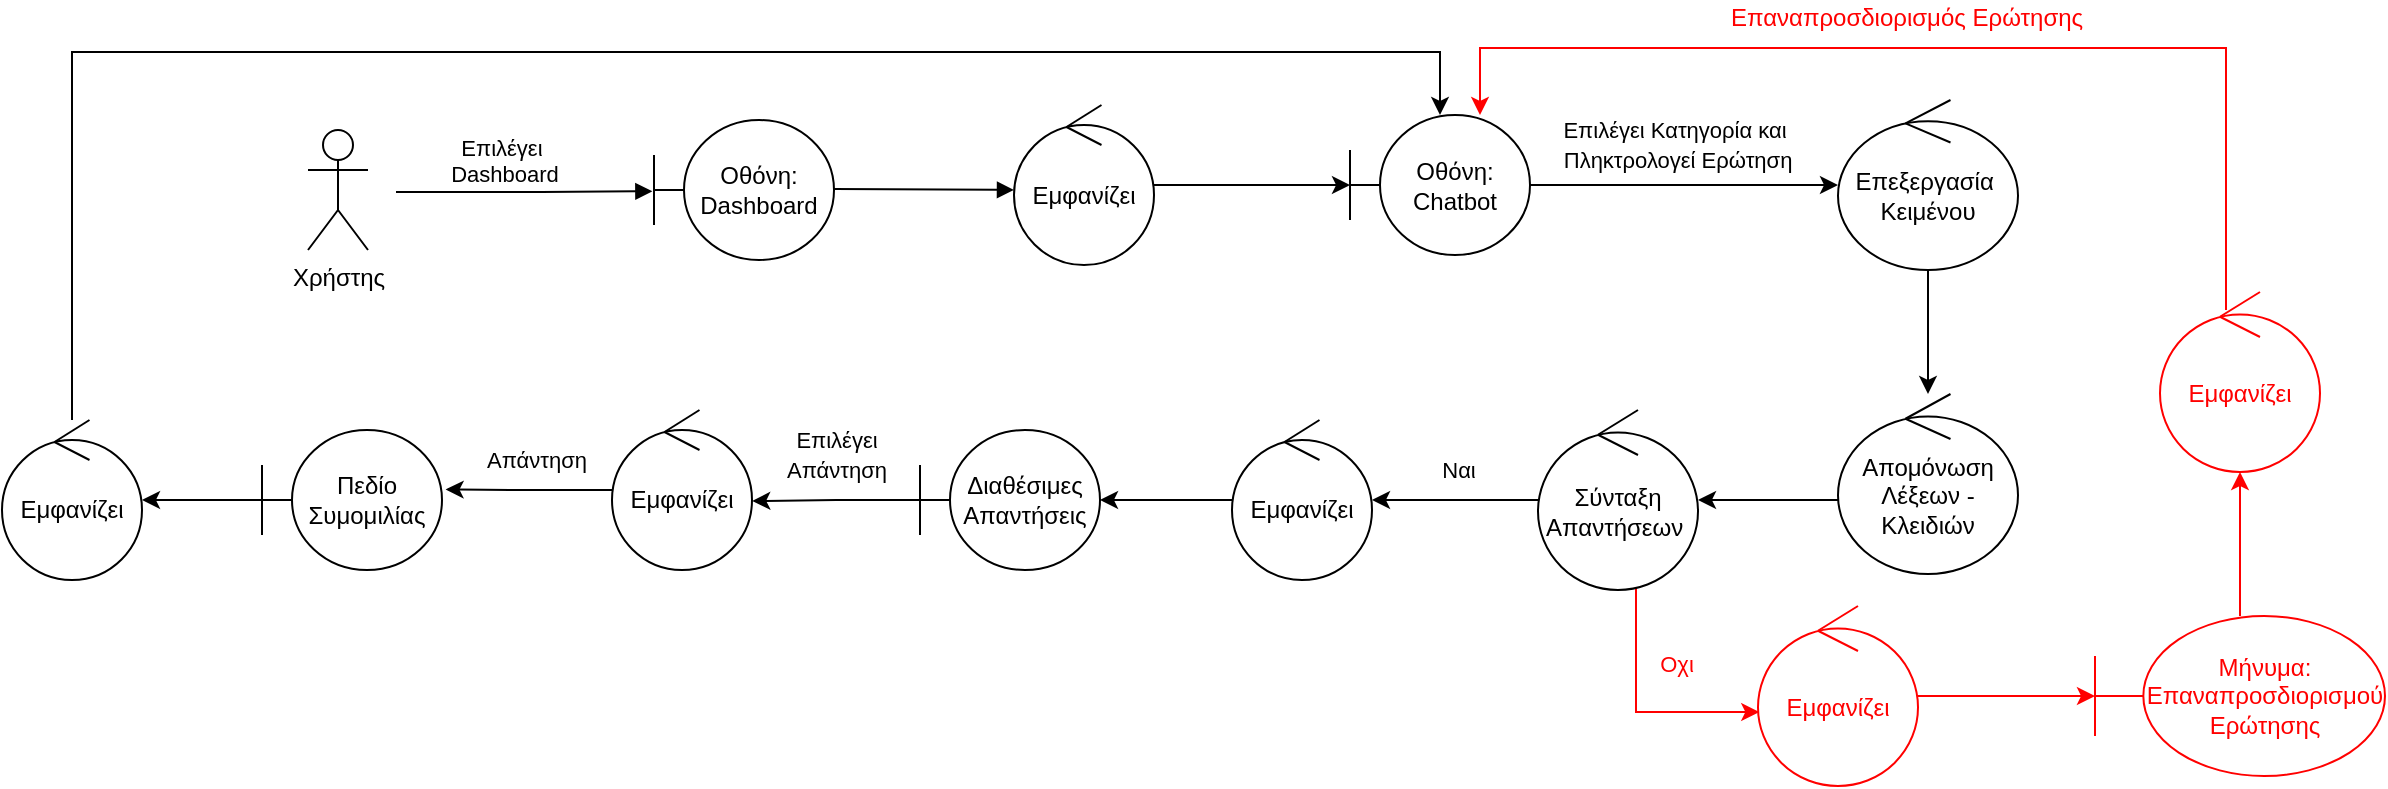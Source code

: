 <mxfile version="19.0.0" type="github"><diagram id="6_4eyCXF2LPvlBcHCBKY" name="Page-1"><mxGraphModel dx="1883" dy="781" grid="0" gridSize="10" guides="1" tooltips="1" connect="1" arrows="1" fold="1" page="0" pageScale="1" pageWidth="827" pageHeight="1169" math="0" shadow="0"><root><mxCell id="0"/><mxCell id="1" parent="0"/><mxCell id="_LJ4mqh4iR8nLpNvWZqS-1" value="Οθόνη:&lt;br&gt;Dashboard" style="shape=umlBoundary;whiteSpace=wrap;html=1;" parent="1" vertex="1"><mxGeometry x="166" y="210" width="90" height="70" as="geometry"/></mxCell><mxCell id="_LJ4mqh4iR8nLpNvWZqS-2" value="Επιλέγει&amp;nbsp;&lt;br&gt;Dashboard" style="html=1;verticalAlign=bottom;endArrow=block;rounded=0;entryX=-0.009;entryY=0.509;entryDx=0;entryDy=0;entryPerimeter=0;" parent="1" target="_LJ4mqh4iR8nLpNvWZqS-1" edge="1"><mxGeometry x="-0.155" width="80" relative="1" as="geometry"><mxPoint x="37" y="246" as="sourcePoint"/><mxPoint x="190" y="244.5" as="targetPoint"/><Array as="points"><mxPoint x="110" y="246"/></Array><mxPoint as="offset"/></mxGeometry></mxCell><mxCell id="_LJ4mqh4iR8nLpNvWZqS-3" value="Χρήστης" style="shape=umlActor;verticalLabelPosition=bottom;verticalAlign=top;html=1;outlineConnect=0;fillColor=#FFFFFF;" parent="1" vertex="1"><mxGeometry x="-7" y="215" width="30" height="60" as="geometry"/></mxCell><mxCell id="_LJ4mqh4iR8nLpNvWZqS-4" value="" style="html=1;verticalAlign=bottom;endArrow=block;rounded=0;" parent="1" edge="1"><mxGeometry width="80" relative="1" as="geometry"><mxPoint x="256" y="244.5" as="sourcePoint"/><mxPoint x="346" y="244.98" as="targetPoint"/><Array as="points"/></mxGeometry></mxCell><mxCell id="_LJ4mqh4iR8nLpNvWZqS-10" value="" style="edgeStyle=orthogonalEdgeStyle;rounded=0;orthogonalLoop=1;jettySize=auto;html=1;" parent="1" source="_LJ4mqh4iR8nLpNvWZqS-8" target="_LJ4mqh4iR8nLpNvWZqS-9" edge="1"><mxGeometry relative="1" as="geometry"/></mxCell><mxCell id="_LJ4mqh4iR8nLpNvWZqS-8" value="Εμφανίζει" style="ellipse;shape=umlControl;whiteSpace=wrap;html=1;" parent="1" vertex="1"><mxGeometry x="346" y="202.5" width="70" height="80" as="geometry"/></mxCell><mxCell id="_LJ4mqh4iR8nLpNvWZqS-17" value="" style="edgeStyle=orthogonalEdgeStyle;rounded=0;orthogonalLoop=1;jettySize=auto;html=1;" parent="1" source="_LJ4mqh4iR8nLpNvWZqS-9" target="_LJ4mqh4iR8nLpNvWZqS-16" edge="1"><mxGeometry relative="1" as="geometry"/></mxCell><mxCell id="_LJ4mqh4iR8nLpNvWZqS-9" value="Οθόνη:&lt;br&gt;Chatbot" style="shape=umlBoundary;whiteSpace=wrap;html=1;" parent="1" vertex="1"><mxGeometry x="514" y="207.5" width="90" height="70" as="geometry"/></mxCell><mxCell id="_LJ4mqh4iR8nLpNvWZqS-19" value="" style="edgeStyle=orthogonalEdgeStyle;rounded=0;orthogonalLoop=1;jettySize=auto;html=1;" parent="1" source="_LJ4mqh4iR8nLpNvWZqS-16" target="_LJ4mqh4iR8nLpNvWZqS-18" edge="1"><mxGeometry relative="1" as="geometry"/></mxCell><mxCell id="_LJ4mqh4iR8nLpNvWZqS-16" value="Επεξεργασία&amp;nbsp;&lt;br&gt;Κειμένου" style="ellipse;shape=umlControl;whiteSpace=wrap;html=1;" parent="1" vertex="1"><mxGeometry x="758" y="200" width="90" height="85" as="geometry"/></mxCell><mxCell id="_LJ4mqh4iR8nLpNvWZqS-21" value="" style="edgeStyle=orthogonalEdgeStyle;rounded=0;orthogonalLoop=1;jettySize=auto;html=1;" parent="1" source="_LJ4mqh4iR8nLpNvWZqS-18" target="_LJ4mqh4iR8nLpNvWZqS-20" edge="1"><mxGeometry relative="1" as="geometry"><Array as="points"><mxPoint x="711" y="400"/><mxPoint x="711" y="400"/></Array></mxGeometry></mxCell><mxCell id="_LJ4mqh4iR8nLpNvWZqS-18" value="Απομόνωση Λέξεων - Κλειδιών" style="ellipse;shape=umlControl;whiteSpace=wrap;html=1;" parent="1" vertex="1"><mxGeometry x="758" y="347" width="90" height="90" as="geometry"/></mxCell><mxCell id="_LJ4mqh4iR8nLpNvWZqS-27" value="" style="edgeStyle=orthogonalEdgeStyle;rounded=0;orthogonalLoop=1;jettySize=auto;html=1;" parent="1" source="_LJ4mqh4iR8nLpNvWZqS-20" target="_LJ4mqh4iR8nLpNvWZqS-22" edge="1"><mxGeometry relative="1" as="geometry"/></mxCell><mxCell id="_LJ4mqh4iR8nLpNvWZqS-46" value="Ναι" style="edgeLabel;html=1;align=center;verticalAlign=middle;resizable=0;points=[];fontColor=#000000;" parent="_LJ4mqh4iR8nLpNvWZqS-27" vertex="1" connectable="0"><mxGeometry x="-0.023" y="-3" relative="1" as="geometry"><mxPoint y="-12" as="offset"/></mxGeometry></mxCell><mxCell id="_LJ4mqh4iR8nLpNvWZqS-48" value="" style="edgeStyle=orthogonalEdgeStyle;rounded=0;orthogonalLoop=1;jettySize=auto;html=1;fontColor=#000000;strokeColor=#FF0000;" parent="1" source="_LJ4mqh4iR8nLpNvWZqS-20" target="_LJ4mqh4iR8nLpNvWZqS-47" edge="1"><mxGeometry relative="1" as="geometry"><Array as="points"><mxPoint x="657" y="506"/></Array></mxGeometry></mxCell><mxCell id="_LJ4mqh4iR8nLpNvWZqS-50" value="Οχι" style="edgeLabel;html=1;align=center;verticalAlign=middle;resizable=0;points=[];fontColor=#FF0000;" parent="_LJ4mqh4iR8nLpNvWZqS-48" vertex="1" connectable="0"><mxGeometry x="-0.395" y="2" relative="1" as="geometry"><mxPoint x="18" as="offset"/></mxGeometry></mxCell><mxCell id="_LJ4mqh4iR8nLpNvWZqS-20" value="Σύνταξη Απαντήσεων&amp;nbsp;" style="ellipse;shape=umlControl;whiteSpace=wrap;html=1;" parent="1" vertex="1"><mxGeometry x="608" y="355" width="80" height="90" as="geometry"/></mxCell><mxCell id="_LJ4mqh4iR8nLpNvWZqS-28" value="" style="edgeStyle=orthogonalEdgeStyle;rounded=0;orthogonalLoop=1;jettySize=auto;html=1;" parent="1" source="_LJ4mqh4iR8nLpNvWZqS-22" edge="1" target="_LJ4mqh4iR8nLpNvWZqS-24"><mxGeometry relative="1" as="geometry"><mxPoint x="347" y="400" as="targetPoint"/></mxGeometry></mxCell><mxCell id="_LJ4mqh4iR8nLpNvWZqS-22" value="Εμφανίζει" style="ellipse;shape=umlControl;whiteSpace=wrap;html=1;" parent="1" vertex="1"><mxGeometry x="455" y="360" width="70" height="80" as="geometry"/></mxCell><mxCell id="_LJ4mqh4iR8nLpNvWZqS-32" value="" style="edgeStyle=orthogonalEdgeStyle;rounded=0;orthogonalLoop=1;jettySize=auto;html=1;entryX=1.002;entryY=0.569;entryDx=0;entryDy=0;entryPerimeter=0;" parent="1" source="_LJ4mqh4iR8nLpNvWZqS-24" target="_LJ4mqh4iR8nLpNvWZqS-31" edge="1"><mxGeometry relative="1" as="geometry"/></mxCell><mxCell id="_LJ4mqh4iR8nLpNvWZqS-24" value="Διαθέσιμες Απαντήσεις" style="shape=umlBoundary;whiteSpace=wrap;html=1;" parent="1" vertex="1"><mxGeometry x="299" y="365" width="90" height="70" as="geometry"/></mxCell><mxCell id="_LJ4mqh4iR8nLpNvWZqS-35" value="" style="edgeStyle=orthogonalEdgeStyle;rounded=0;orthogonalLoop=1;jettySize=auto;html=1;entryX=1.02;entryY=0.425;entryDx=0;entryDy=0;entryPerimeter=0;" parent="1" source="_LJ4mqh4iR8nLpNvWZqS-31" target="_LJ4mqh4iR8nLpNvWZqS-34" edge="1"><mxGeometry relative="1" as="geometry"><mxPoint x="67" y="400" as="targetPoint"/></mxGeometry></mxCell><mxCell id="_LJ4mqh4iR8nLpNvWZqS-37" value="Απάντηση" style="edgeLabel;html=1;align=center;verticalAlign=middle;resizable=0;points=[];" parent="_LJ4mqh4iR8nLpNvWZqS-35" vertex="1" connectable="0"><mxGeometry x="0.074" y="-2" relative="1" as="geometry"><mxPoint x="7" y="-13" as="offset"/></mxGeometry></mxCell><mxCell id="_LJ4mqh4iR8nLpNvWZqS-31" value="Εμφανίζει" style="ellipse;shape=umlControl;whiteSpace=wrap;html=1;" parent="1" vertex="1"><mxGeometry x="145" y="355" width="70" height="80" as="geometry"/></mxCell><mxCell id="_LJ4mqh4iR8nLpNvWZqS-41" value="" style="edgeStyle=orthogonalEdgeStyle;rounded=0;orthogonalLoop=1;jettySize=auto;html=1;" parent="1" source="_LJ4mqh4iR8nLpNvWZqS-34" target="_LJ4mqh4iR8nLpNvWZqS-40" edge="1"><mxGeometry relative="1" as="geometry"><mxPoint x="12" y="506" as="targetPoint"/></mxGeometry></mxCell><mxCell id="_LJ4mqh4iR8nLpNvWZqS-34" value="Πεδίο Συμομιλίας" style="shape=umlBoundary;whiteSpace=wrap;html=1;" parent="1" vertex="1"><mxGeometry x="-30" y="365" width="90" height="70" as="geometry"/></mxCell><mxCell id="1IjmxvMH-mPsvW20Vbz6-4" value="" style="edgeStyle=orthogonalEdgeStyle;rounded=0;orthogonalLoop=1;jettySize=auto;html=1;" edge="1" parent="1" source="_LJ4mqh4iR8nLpNvWZqS-40" target="_LJ4mqh4iR8nLpNvWZqS-9"><mxGeometry relative="1" as="geometry"><mxPoint x="865" y="607" as="targetPoint"/><Array as="points"><mxPoint x="-125" y="176"/><mxPoint x="559" y="176"/></Array></mxGeometry></mxCell><mxCell id="_LJ4mqh4iR8nLpNvWZqS-40" value="Εμφανίζει" style="ellipse;shape=umlControl;whiteSpace=wrap;html=1;" parent="1" vertex="1"><mxGeometry x="-160" y="360" width="70" height="80" as="geometry"/></mxCell><mxCell id="1IjmxvMH-mPsvW20Vbz6-9" value="" style="edgeStyle=orthogonalEdgeStyle;rounded=0;orthogonalLoop=1;jettySize=auto;html=1;strokeColor=#FF0000;" edge="1" parent="1" source="_LJ4mqh4iR8nLpNvWZqS-47" target="_LJ4mqh4iR8nLpNvWZqS-51"><mxGeometry relative="1" as="geometry"/></mxCell><mxCell id="_LJ4mqh4iR8nLpNvWZqS-47" value="&lt;font color=&quot;#ff0000&quot;&gt;Εμφανίζει&lt;/font&gt;" style="ellipse;shape=umlControl;whiteSpace=wrap;html=1;strokeColor=#FF0000;" parent="1" vertex="1"><mxGeometry x="718" y="453" width="80" height="90" as="geometry"/></mxCell><mxCell id="1IjmxvMH-mPsvW20Vbz6-10" value="" style="edgeStyle=orthogonalEdgeStyle;rounded=0;orthogonalLoop=1;jettySize=auto;html=1;strokeColor=#FF0000;" edge="1" parent="1" source="_LJ4mqh4iR8nLpNvWZqS-51" target="1IjmxvMH-mPsvW20Vbz6-8"><mxGeometry relative="1" as="geometry"/></mxCell><mxCell id="_LJ4mqh4iR8nLpNvWZqS-51" value="&lt;font color=&quot;#ff0000&quot;&gt;Μήνυμα:&lt;br&gt;Επαναπροσδιορισμού&lt;br&gt;Ερώτησης&lt;/font&gt;" style="shape=umlBoundary;whiteSpace=wrap;html=1;strokeColor=#FF0000;" parent="1" vertex="1"><mxGeometry x="886.5" y="458" width="145" height="80" as="geometry"/></mxCell><mxCell id="1IjmxvMH-mPsvW20Vbz6-1" value="&lt;span style=&quot;font-size: 11px;&quot;&gt;Επιλέγει Κατηγορία και&lt;br&gt;&amp;nbsp;Πληκτρολογεί Ερώτηση&lt;/span&gt;" style="text;html=1;align=center;verticalAlign=middle;resizable=0;points=[];autosize=1;strokeColor=none;fillColor=none;" vertex="1" parent="1"><mxGeometry x="612" y="205" width="127" height="34" as="geometry"/></mxCell><mxCell id="1IjmxvMH-mPsvW20Vbz6-5" value="&lt;span style=&quot;font-size: 11px;&quot;&gt;Επιλέγει &lt;br&gt;Απάντηση&lt;/span&gt;" style="text;html=1;align=center;verticalAlign=middle;resizable=0;points=[];autosize=1;strokeColor=none;fillColor=none;" vertex="1" parent="1"><mxGeometry x="227" y="360" width="60" height="34" as="geometry"/></mxCell><mxCell id="1IjmxvMH-mPsvW20Vbz6-8" value="&lt;font color=&quot;#ff0000&quot;&gt;Εμφανίζει&lt;/font&gt;" style="ellipse;shape=umlControl;whiteSpace=wrap;html=1;strokeColor=#FF0000;" vertex="1" parent="1"><mxGeometry x="919" y="296" width="80" height="90" as="geometry"/></mxCell><mxCell id="1IjmxvMH-mPsvW20Vbz6-11" value="" style="edgeStyle=orthogonalEdgeStyle;rounded=0;orthogonalLoop=1;jettySize=auto;html=1;strokeColor=#FF0000;" edge="1" parent="1" target="_LJ4mqh4iR8nLpNvWZqS-9"><mxGeometry relative="1" as="geometry"><mxPoint x="952" y="305" as="sourcePoint"/><mxPoint x="952" y="223" as="targetPoint"/><Array as="points"><mxPoint x="952" y="174"/><mxPoint x="579" y="174"/></Array></mxGeometry></mxCell><mxCell id="1IjmxvMH-mPsvW20Vbz6-12" value="&lt;font color=&quot;#ff0000&quot;&gt;Επαναπροσδιορισμός Ερώτησης&lt;/font&gt;" style="text;html=1;align=center;verticalAlign=middle;resizable=0;points=[];autosize=1;strokeColor=none;fillColor=none;" vertex="1" parent="1"><mxGeometry x="699" y="150" width="186" height="18" as="geometry"/></mxCell></root></mxGraphModel></diagram></mxfile>